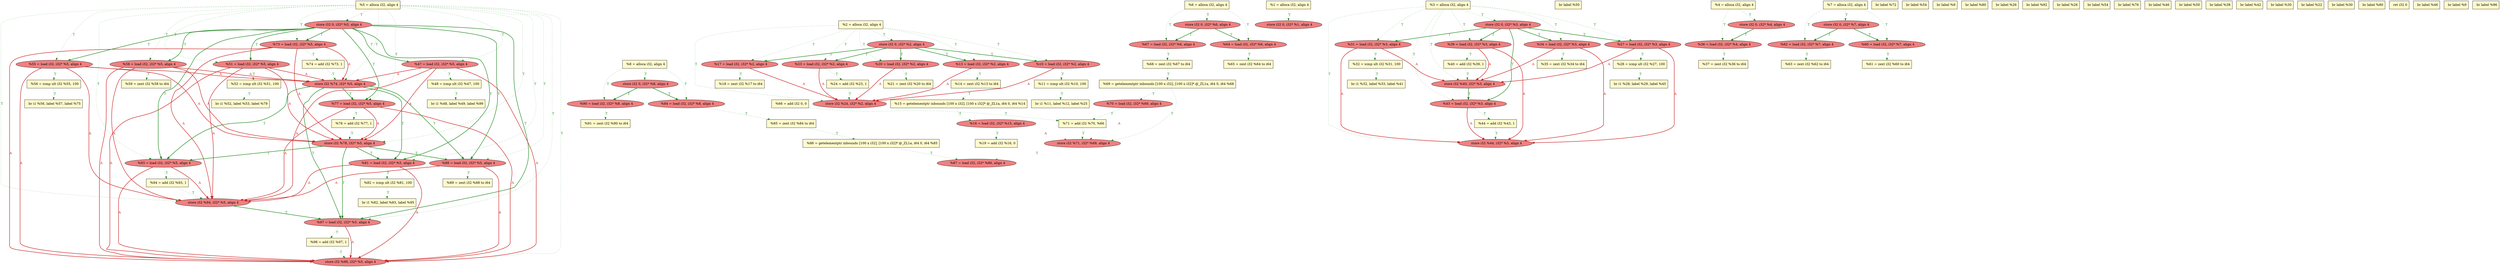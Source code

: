 digraph {

node112 [fillcolor=lightcoral,label="  %77 = load i32, i32* %5, align 4",shape=ellipse,style=filled ]
node110 [fillcolor=lemonchiffon,label="  %68 = zext i32 %67 to i64",shape=rectangle,style=filled ]
node108 [fillcolor=lightcoral,label="  store i32 0, i32* %1, align 4",shape=ellipse,style=filled ]
node107 [fillcolor=lightcoral,label="  store i32 %74, i32* %5, align 4",shape=ellipse,style=filled ]
node106 [fillcolor=lemonchiffon,label="  %44 = add i32 %43, 1",shape=rectangle,style=filled ]
node105 [fillcolor=lemonchiffon,label="  br label %50",shape=rectangle,style=filled ]
node103 [fillcolor=lemonchiffon,label="  %37 = zext i32 %36 to i64",shape=rectangle,style=filled ]
node101 [fillcolor=lemonchiffon,label="  %8 = alloca i32, align 4",shape=rectangle,style=filled ]
node100 [fillcolor=lightcoral,label="  store i32 %78, i32* %5, align 4",shape=ellipse,style=filled ]
node97 [fillcolor=lemonchiffon,label="  %2 = alloca i32, align 4",shape=rectangle,style=filled ]
node99 [fillcolor=lightcoral,label="  %39 = load i32, i32* %3, align 4",shape=ellipse,style=filled ]
node96 [fillcolor=lemonchiffon,label="  %21 = zext i32 %20 to i64",shape=rectangle,style=filled ]
node95 [fillcolor=lightcoral,label="  %62 = load i32, i32* %7, align 4",shape=ellipse,style=filled ]
node93 [fillcolor=lightcoral,label="  %70 = load i32, i32* %69, align 4",shape=ellipse,style=filled ]
node89 [fillcolor=lemonchiffon,label="  %5 = alloca i32, align 4",shape=rectangle,style=filled ]
node115 [fillcolor=lemonchiffon,label="  %24 = add i32 %23, 1",shape=rectangle,style=filled ]
node87 [fillcolor=lightcoral,label="  %67 = load i32, i32* %6, align 4",shape=ellipse,style=filled ]
node86 [fillcolor=lemonchiffon,label="  %63 = zext i32 %62 to i64",shape=rectangle,style=filled ]
node85 [fillcolor=lightcoral,label="  store i32 0, i32* %7, align 4",shape=ellipse,style=filled ]
node84 [fillcolor=lemonchiffon,label="  %4 = alloca i32, align 4",shape=rectangle,style=filled ]
node82 [fillcolor=lemonchiffon,label="  %6 = alloca i32, align 4",shape=rectangle,style=filled ]
node94 [fillcolor=lemonchiffon,label="  %3 = alloca i32, align 4",shape=rectangle,style=filled ]
node81 [fillcolor=lemonchiffon,label="  %35 = zext i32 %34 to i64",shape=rectangle,style=filled ]
node78 [fillcolor=lemonchiffon,label="  %15 = getelementptr inbounds [100 x i32], [100 x i32]* @_ZL1a, i64 0, i64 %14",shape=rectangle,style=filled ]
node34 [fillcolor=lightcoral,label="  %51 = load i32, i32* %5, align 4",shape=ellipse,style=filled ]
node10 [fillcolor=lightcoral,label="  %55 = load i32, i32* %5, align 4",shape=ellipse,style=filled ]
node46 [fillcolor=lemonchiffon,label="  %28 = icmp ult i32 %27, 100",shape=rectangle,style=filled ]
node56 [fillcolor=lemonchiffon,label="  br i1 %28, label %29, label %45",shape=rectangle,style=filled ]
node30 [fillcolor=lemonchiffon,label="  %1 = alloca i32, align 4",shape=rectangle,style=filled ]
node28 [fillcolor=lemonchiffon,label="  %32 = icmp ult i32 %31, 100",shape=rectangle,style=filled ]
node2 [fillcolor=lemonchiffon,label="  %89 = zext i32 %88 to i64",shape=rectangle,style=filled ]
node102 [fillcolor=lightcoral,label="  store i32 0, i32* %5, align 4",shape=ellipse,style=filled ]
node53 [fillcolor=lemonchiffon,label="  br label %72",shape=rectangle,style=filled ]
node22 [fillcolor=lightcoral,label="  store i32 %24, i32* %2, align 4",shape=ellipse,style=filled ]
node50 [fillcolor=lightcoral,label="  %90 = load i32, i32* %8, align 4",shape=ellipse,style=filled ]
node57 [fillcolor=lemonchiffon,label="  br label %54",shape=rectangle,style=filled ]
node35 [fillcolor=lightcoral,label="  %36 = load i32, i32* %4, align 4",shape=ellipse,style=filled ]
node73 [fillcolor=lightcoral,label="  store i32 %94, i32* %5, align 4",shape=ellipse,style=filled ]
node29 [fillcolor=lemonchiffon,label="  br label %9",shape=rectangle,style=filled ]
node20 [fillcolor=lightcoral,label="  store i32 0, i32* %6, align 4",shape=ellipse,style=filled ]
node26 [fillcolor=lightcoral,label="  store i32 0, i32* %2, align 4",shape=ellipse,style=filled ]
node4 [fillcolor=lemonchiffon,label="  %71 = add i32 %70, %66",shape=rectangle,style=filled ]
node111 [fillcolor=lemonchiffon,label="  br label %80",shape=rectangle,style=filled ]
node18 [fillcolor=lightcoral,label="  %88 = load i32, i32* %5, align 4",shape=ellipse,style=filled ]
node17 [fillcolor=lemonchiffon,label="  %48 = icmp ult i32 %47, 100",shape=rectangle,style=filled ]
node27 [fillcolor=lightcoral,label="  %64 = load i32, i32* %6, align 4",shape=ellipse,style=filled ]
node16 [fillcolor=lemonchiffon,label="  br label %26",shape=rectangle,style=filled ]
node91 [fillcolor=lightcoral,label="  %20 = load i32, i32* %2, align 4",shape=ellipse,style=filled ]
node47 [fillcolor=lemonchiffon,label="  br label %92",shape=rectangle,style=filled ]
node0 [fillcolor=lemonchiffon,label="  %66 = add i32 0, 0",shape=rectangle,style=filled ]
node64 [fillcolor=lightcoral,label="  %73 = load i32, i32* %5, align 4",shape=ellipse,style=filled ]
node49 [fillcolor=lemonchiffon,label="  br label %26",shape=rectangle,style=filled ]
node24 [fillcolor=lightcoral,label="  store i32 %40, i32* %3, align 4",shape=ellipse,style=filled ]
node15 [fillcolor=lemonchiffon,label="  %52 = icmp ult i32 %51, 100",shape=rectangle,style=filled ]
node11 [fillcolor=lemonchiffon,label="  br label %54",shape=rectangle,style=filled ]
node3 [fillcolor=lemonchiffon,label="  %65 = zext i32 %64 to i64",shape=rectangle,style=filled ]
node32 [fillcolor=lemonchiffon,label="  br label %76",shape=rectangle,style=filled ]
node68 [fillcolor=lemonchiffon,label="  br i1 %32, label %33, label %41",shape=rectangle,style=filled ]
node12 [fillcolor=lemonchiffon,label="  %61 = zext i32 %60 to i64",shape=rectangle,style=filled ]
node40 [fillcolor=lemonchiffon,label="  br label %46",shape=rectangle,style=filled ]
node41 [fillcolor=lemonchiffon,label="  br i1 %11, label %12, label %25",shape=rectangle,style=filled ]
node62 [fillcolor=lightcoral,label="  store i32 %98, i32* %5, align 4",shape=ellipse,style=filled ]
node33 [fillcolor=lemonchiffon,label="  %19 = add i32 %16, 0",shape=rectangle,style=filled ]
node5 [fillcolor=lemonchiffon,label="  br label %50",shape=rectangle,style=filled ]
node13 [fillcolor=lemonchiffon,label="  br i1 %52, label %53, label %79",shape=rectangle,style=filled ]
node76 [fillcolor=lemonchiffon,label="  %74 = add i32 %73, 1",shape=rectangle,style=filled ]
node65 [fillcolor=lemonchiffon,label="  %86 = getelementptr inbounds [100 x i32], [100 x i32]* @_ZL1a, i64 0, i64 %85",shape=rectangle,style=filled ]
node8 [fillcolor=lemonchiffon,label="  %56 = icmp ult i32 %55, 100",shape=rectangle,style=filled ]
node1 [fillcolor=lightcoral,label="  store i32 0, i32* %8, align 4",shape=ellipse,style=filled ]
node14 [fillcolor=lemonchiffon,label="  br label %38",shape=rectangle,style=filled ]
node90 [fillcolor=lightcoral,label="  %31 = load i32, i32* %3, align 4",shape=ellipse,style=filled ]
node6 [fillcolor=lightcoral,label="  %60 = load i32, i32* %7, align 4",shape=ellipse,style=filled ]
node38 [fillcolor=lightcoral,label="  %87 = load i32, i32* %86, align 4",shape=ellipse,style=filled ]
node7 [fillcolor=lemonchiffon,label="  br i1 %56, label %57, label %75",shape=rectangle,style=filled ]
node83 [fillcolor=lemonchiffon,label="  br label %42",shape=rectangle,style=filled ]
node23 [fillcolor=lightcoral,label="  store i32 %44, i32* %3, align 4",shape=ellipse,style=filled ]
node109 [fillcolor=lemonchiffon,label="  br label %30",shape=rectangle,style=filled ]
node36 [fillcolor=lemonchiffon,label="  %7 = alloca i32, align 4",shape=rectangle,style=filled ]
node52 [fillcolor=lemonchiffon,label="  %69 = getelementptr inbounds [100 x i32], [100 x i32]* @_ZL1a, i64 0, i64 %68",shape=rectangle,style=filled ]
node9 [fillcolor=lemonchiffon,label="  br i1 %48, label %49, label %99",shape=rectangle,style=filled ]
node39 [fillcolor=lightcoral,label="  %17 = load i32, i32* %2, align 4",shape=ellipse,style=filled ]
node42 [fillcolor=lightcoral,label="  store i32 0, i32* %3, align 4",shape=ellipse,style=filled ]
node31 [fillcolor=lightcoral,label="  %13 = load i32, i32* %2, align 4",shape=ellipse,style=filled ]
node45 [fillcolor=lightcoral,label="  %58 = load i32, i32* %5, align 4",shape=ellipse,style=filled ]
node43 [fillcolor=lightcoral,label="  %23 = load i32, i32* %2, align 4",shape=ellipse,style=filled ]
node104 [fillcolor=lightcoral,label="  %10 = load i32, i32* %2, align 4",shape=ellipse,style=filled ]
node92 [fillcolor=lightcoral,label="  %81 = load i32, i32* %5, align 4",shape=ellipse,style=filled ]
node72 [fillcolor=lemonchiffon,label="  br label %22",shape=rectangle,style=filled ]
node88 [fillcolor=lightcoral,label="  %34 = load i32, i32* %3, align 4",shape=ellipse,style=filled ]
node48 [fillcolor=lightcoral,label="  store i32 0, i32* %4, align 4",shape=ellipse,style=filled ]
node70 [fillcolor=lemonchiffon,label="  %85 = zext i32 %84 to i64",shape=rectangle,style=filled ]
node37 [fillcolor=lemonchiffon,label="  %11 = icmp ult i32 %10, 100",shape=rectangle,style=filled ]
node51 [fillcolor=lemonchiffon,label="  %18 = zext i32 %17 to i64",shape=rectangle,style=filled ]
node79 [fillcolor=lightcoral,label="  %27 = load i32, i32* %3, align 4",shape=ellipse,style=filled ]
node54 [fillcolor=lightcoral,label="  store i32 %71, i32* %69, align 4",shape=ellipse,style=filled ]
node114 [fillcolor=lemonchiffon,label="  br label %30",shape=rectangle,style=filled ]
node55 [fillcolor=lemonchiffon,label="  br label %80",shape=rectangle,style=filled ]
node58 [fillcolor=lightcoral,label="  %93 = load i32, i32* %5, align 4",shape=ellipse,style=filled ]
node59 [fillcolor=lightcoral,label="  %16 = load i32, i32* %15, align 4",shape=ellipse,style=filled ]
node60 [fillcolor=lemonchiffon,label="  %59 = zext i32 %58 to i64",shape=rectangle,style=filled ]
node19 [fillcolor=lightcoral,label="  %47 = load i32, i32* %5, align 4",shape=ellipse,style=filled ]
node63 [fillcolor=lemonchiffon,label="  ret i32 0",shape=rectangle,style=filled ]
node44 [fillcolor=lightcoral,label="  %84 = load i32, i32* %8, align 4",shape=ellipse,style=filled ]
node66 [fillcolor=lemonchiffon,label="  %82 = icmp ult i32 %81, 100",shape=rectangle,style=filled ]
node80 [fillcolor=lemonchiffon,label="  %91 = zext i32 %90 to i64",shape=rectangle,style=filled ]
node67 [fillcolor=lemonchiffon,label="  %94 = add i32 %93, 1",shape=rectangle,style=filled ]
node25 [fillcolor=lemonchiffon,label="  %40 = add i32 %39, 1",shape=rectangle,style=filled ]
node21 [fillcolor=lemonchiffon,label="  br label %46",shape=rectangle,style=filled ]
node69 [fillcolor=lightcoral,label="  %43 = load i32, i32* %3, align 4",shape=ellipse,style=filled ]
node98 [fillcolor=lemonchiffon,label="  br label %9",shape=rectangle,style=filled ]
node71 [fillcolor=lemonchiffon,label="  %78 = add i32 %77, 1",shape=rectangle,style=filled ]
node113 [fillcolor=lemonchiffon,label="  %14 = zext i32 %13 to i64",shape=rectangle,style=filled ]
node61 [fillcolor=lemonchiffon,label="  %98 = add i32 %97, 1",shape=rectangle,style=filled ]
node74 [fillcolor=lemonchiffon,label="  br i1 %82, label %83, label %95",shape=rectangle,style=filled ]
node75 [fillcolor=lemonchiffon,label="  br label %96",shape=rectangle,style=filled ]
node77 [fillcolor=lightcoral,label="  %97 = load i32, i32* %5, align 4",shape=ellipse,style=filled ]

node10->node107 [style=solid,color=firebrick3,label="A",penwidth=2.0,fontcolor=firebrick3 ]
node64->node107 [style=solid,color=firebrick3,label="A",penwidth=2.0,fontcolor=firebrick3 ]
node58->node73 [style=solid,color=firebrick3,label="A",penwidth=2.0,fontcolor=firebrick3 ]
node85->node95 [style=solid,color=forestgreen,label="T",penwidth=2.0,fontcolor=forestgreen ]
node102->node34 [style=solid,color=forestgreen,label="T",penwidth=2.0,fontcolor=forestgreen ]
node19->node73 [style=solid,color=firebrick3,label="A",penwidth=2.0,fontcolor=firebrick3 ]
node10->node100 [style=solid,color=firebrick3,label="A",penwidth=2.0,fontcolor=firebrick3 ]
node107->node58 [style=solid,color=forestgreen,label="T",penwidth=2.0,fontcolor=forestgreen ]
node20->node87 [style=solid,color=forestgreen,label="T",penwidth=2.0,fontcolor=forestgreen ]
node100->node58 [style=solid,color=forestgreen,label="T",penwidth=2.0,fontcolor=forestgreen ]
node89->node112 [style=dotted,color=forestgreen,label="T",penwidth=1.0,fontcolor=forestgreen ]
node112->node73 [style=solid,color=firebrick3,label="A",penwidth=2.0,fontcolor=firebrick3 ]
node89->node18 [style=dotted,color=forestgreen,label="T",penwidth=1.0,fontcolor=forestgreen ]
node34->node73 [style=solid,color=firebrick3,label="A",penwidth=2.0,fontcolor=firebrick3 ]
node89->node102 [style=dotted,color=forestgreen,label="T",penwidth=1.0,fontcolor=forestgreen ]
node61->node62 [style=dotted,color=forestgreen,label="T",penwidth=1.0,fontcolor=forestgreen ]
node48->node35 [style=solid,color=forestgreen,label="T",penwidth=2.0,fontcolor=forestgreen ]
node88->node24 [style=solid,color=firebrick3,label="A",penwidth=2.0,fontcolor=firebrick3 ]
node26->node104 [style=solid,color=forestgreen,label="T",penwidth=2.0,fontcolor=forestgreen ]
node1->node50 [style=solid,color=forestgreen,label="T",penwidth=2.0,fontcolor=forestgreen ]
node102->node10 [style=solid,color=forestgreen,label="T",penwidth=2.0,fontcolor=forestgreen ]
node90->node24 [style=solid,color=firebrick3,label="A",penwidth=2.0,fontcolor=firebrick3 ]
node102->node45 [style=solid,color=forestgreen,label="T",penwidth=2.0,fontcolor=forestgreen ]
node97->node104 [style=dotted,color=forestgreen,label="T",penwidth=1.0,fontcolor=forestgreen ]
node39->node22 [style=solid,color=firebrick3,label="A",penwidth=2.0,fontcolor=firebrick3 ]
node42->node90 [style=solid,color=forestgreen,label="T",penwidth=2.0,fontcolor=forestgreen ]
node58->node62 [style=solid,color=firebrick3,label="A",penwidth=2.0,fontcolor=firebrick3 ]
node18->node73 [style=solid,color=firebrick3,label="A",penwidth=2.0,fontcolor=firebrick3 ]
node6->node12 [style=dotted,color=forestgreen,label="T",penwidth=1.0,fontcolor=forestgreen ]
node45->node73 [style=solid,color=firebrick3,label="A",penwidth=2.0,fontcolor=firebrick3 ]
node104->node37 [style=dotted,color=forestgreen,label="T",penwidth=1.0,fontcolor=forestgreen ]
node102->node64 [style=solid,color=forestgreen,label="T",penwidth=2.0,fontcolor=forestgreen ]
node30->node108 [style=dotted,color=forestgreen,label="T",penwidth=1.0,fontcolor=forestgreen ]
node24->node69 [style=solid,color=forestgreen,label="T",penwidth=2.0,fontcolor=forestgreen ]
node10->node8 [style=dotted,color=forestgreen,label="T",penwidth=1.0,fontcolor=forestgreen ]
node18->node2 [style=dotted,color=forestgreen,label="T",penwidth=1.0,fontcolor=forestgreen ]
node19->node62 [style=solid,color=firebrick3,label="A",penwidth=2.0,fontcolor=firebrick3 ]
node94->node99 [style=dotted,color=forestgreen,label="T",penwidth=1.0,fontcolor=forestgreen ]
node67->node73 [style=dotted,color=forestgreen,label="T",penwidth=1.0,fontcolor=forestgreen ]
node59->node33 [style=dotted,color=forestgreen,label="T",penwidth=1.0,fontcolor=forestgreen ]
node26->node39 [style=solid,color=forestgreen,label="T",penwidth=2.0,fontcolor=forestgreen ]
node101->node1 [style=dotted,color=forestgreen,label="T",penwidth=1.0,fontcolor=forestgreen ]
node36->node85 [style=dotted,color=forestgreen,label="T",penwidth=1.0,fontcolor=forestgreen ]
node0->node4 [style=dotted,color=forestgreen,label="T",penwidth=1.0,fontcolor=forestgreen ]
node52->node93 [style=dotted,color=forestgreen,label="T",penwidth=1.0,fontcolor=forestgreen ]
node44->node70 [style=dotted,color=forestgreen,label="T",penwidth=1.0,fontcolor=forestgreen ]
node64->node73 [style=solid,color=firebrick3,label="A",penwidth=2.0,fontcolor=firebrick3 ]
node89->node100 [style=dotted,color=forestgreen,label="T",penwidth=1.0,fontcolor=forestgreen ]
node107->node112 [style=solid,color=forestgreen,label="T",penwidth=2.0,fontcolor=forestgreen ]
node70->node65 [style=dotted,color=forestgreen,label="T",penwidth=1.0,fontcolor=forestgreen ]
node112->node71 [style=dotted,color=forestgreen,label="T",penwidth=1.0,fontcolor=forestgreen ]
node89->node10 [style=dotted,color=forestgreen,label="T",penwidth=1.0,fontcolor=forestgreen ]
node89->node107 [style=dotted,color=forestgreen,label="T",penwidth=1.0,fontcolor=forestgreen ]
node19->node100 [style=solid,color=firebrick3,label="A",penwidth=2.0,fontcolor=firebrick3 ]
node89->node19 [style=dotted,color=forestgreen,label="T",penwidth=1.0,fontcolor=forestgreen ]
node43->node115 [style=dotted,color=forestgreen,label="T",penwidth=1.0,fontcolor=forestgreen ]
node82->node27 [style=dotted,color=forestgreen,label="T",penwidth=1.0,fontcolor=forestgreen ]
node115->node22 [style=dotted,color=forestgreen,label="T",penwidth=1.0,fontcolor=forestgreen ]
node79->node46 [style=dotted,color=forestgreen,label="T",penwidth=1.0,fontcolor=forestgreen ]
node42->node79 [style=solid,color=forestgreen,label="T",penwidth=2.0,fontcolor=forestgreen ]
node46->node56 [style=dotted,color=forestgreen,label="T",penwidth=1.0,fontcolor=forestgreen ]
node89->node58 [style=dotted,color=forestgreen,label="T",penwidth=1.0,fontcolor=forestgreen ]
node92->node73 [style=solid,color=firebrick3,label="A",penwidth=2.0,fontcolor=firebrick3 ]
node36->node6 [style=dotted,color=forestgreen,label="T",penwidth=1.0,fontcolor=forestgreen ]
node45->node62 [style=solid,color=firebrick3,label="A",penwidth=2.0,fontcolor=firebrick3 ]
node97->node26 [style=dotted,color=forestgreen,label="T",penwidth=1.0,fontcolor=forestgreen ]
node102->node18 [style=solid,color=forestgreen,label="T",penwidth=2.0,fontcolor=forestgreen ]
node88->node23 [style=solid,color=firebrick3,label="A",penwidth=2.0,fontcolor=firebrick3 ]
node20->node27 [style=solid,color=forestgreen,label="T",penwidth=2.0,fontcolor=forestgreen ]
node99->node24 [style=solid,color=firebrick3,label="A",penwidth=2.0,fontcolor=firebrick3 ]
node91->node96 [style=dotted,color=forestgreen,label="T",penwidth=1.0,fontcolor=forestgreen ]
node112->node100 [style=solid,color=firebrick3,label="A",penwidth=2.0,fontcolor=firebrick3 ]
node15->node13 [style=dotted,color=forestgreen,label="T",penwidth=1.0,fontcolor=forestgreen ]
node89->node64 [style=dotted,color=forestgreen,label="T",penwidth=1.0,fontcolor=forestgreen ]
node36->node95 [style=dotted,color=forestgreen,label="T",penwidth=1.0,fontcolor=forestgreen ]
node93->node54 [style=solid,color=firebrick3,label="A",penwidth=0.0,fontcolor=firebrick3 ]
node101->node44 [style=dotted,color=forestgreen,label="T",penwidth=1.0,fontcolor=forestgreen ]
node42->node88 [style=solid,color=forestgreen,label="T",penwidth=2.0,fontcolor=forestgreen ]
node97->node43 [style=dotted,color=forestgreen,label="T",penwidth=1.0,fontcolor=forestgreen ]
node34->node100 [style=solid,color=firebrick3,label="A",penwidth=2.0,fontcolor=firebrick3 ]
node64->node62 [style=solid,color=firebrick3,label="A",penwidth=2.0,fontcolor=firebrick3 ]
node43->node22 [style=solid,color=firebrick3,label="A",penwidth=2.0,fontcolor=firebrick3 ]
node10->node62 [style=solid,color=firebrick3,label="A",penwidth=2.0,fontcolor=firebrick3 ]
node26->node91 [style=solid,color=forestgreen,label="T",penwidth=2.0,fontcolor=forestgreen ]
node45->node60 [style=dotted,color=forestgreen,label="T",penwidth=1.0,fontcolor=forestgreen ]
node4->node54 [style=dotted,color=forestgreen,label="T",penwidth=1.0,fontcolor=forestgreen ]
node79->node24 [style=solid,color=firebrick3,label="A",penwidth=2.0,fontcolor=firebrick3 ]
node89->node73 [style=dotted,color=forestgreen,label="T",penwidth=1.0,fontcolor=forestgreen ]
node19->node17 [style=dotted,color=forestgreen,label="T",penwidth=1.0,fontcolor=forestgreen ]
node113->node78 [style=dotted,color=forestgreen,label="T",penwidth=1.0,fontcolor=forestgreen ]
node78->node59 [style=dotted,color=forestgreen,label="T",penwidth=1.0,fontcolor=forestgreen ]
node52->node54 [style=dotted,color=forestgreen,label="T",penwidth=1.0,fontcolor=forestgreen ]
node82->node87 [style=dotted,color=forestgreen,label="T",penwidth=1.0,fontcolor=forestgreen ]
node112->node62 [style=solid,color=firebrick3,label="A",penwidth=2.0,fontcolor=firebrick3 ]
node85->node6 [style=solid,color=forestgreen,label="T",penwidth=2.0,fontcolor=forestgreen ]
node89->node45 [style=dotted,color=forestgreen,label="T",penwidth=1.0,fontcolor=forestgreen ]
node94->node79 [style=dotted,color=forestgreen,label="T",penwidth=1.0,fontcolor=forestgreen ]
node45->node100 [style=solid,color=firebrick3,label="A",penwidth=2.0,fontcolor=firebrick3 ]
node66->node74 [style=dotted,color=forestgreen,label="T",penwidth=1.0,fontcolor=forestgreen ]
node58->node67 [style=dotted,color=forestgreen,label="T",penwidth=1.0,fontcolor=forestgreen ]
node64->node76 [style=dotted,color=forestgreen,label="T",penwidth=1.0,fontcolor=forestgreen ]
node82->node20 [style=dotted,color=forestgreen,label="T",penwidth=1.0,fontcolor=forestgreen ]
node101->node50 [style=dotted,color=forestgreen,label="T",penwidth=1.0,fontcolor=forestgreen ]
node34->node15 [style=dotted,color=forestgreen,label="T",penwidth=1.0,fontcolor=forestgreen ]
node28->node68 [style=dotted,color=forestgreen,label="T",penwidth=1.0,fontcolor=forestgreen ]
node77->node62 [style=solid,color=firebrick3,label="A",penwidth=2.0,fontcolor=firebrick3 ]
node102->node112 [style=solid,color=forestgreen,label="T",penwidth=2.0,fontcolor=forestgreen ]
node31->node113 [style=dotted,color=forestgreen,label="T",penwidth=1.0,fontcolor=forestgreen ]
node102->node58 [style=solid,color=forestgreen,label="T",penwidth=2.0,fontcolor=forestgreen ]
node94->node69 [style=dotted,color=forestgreen,label="T",penwidth=1.0,fontcolor=forestgreen ]
node77->node61 [style=dotted,color=forestgreen,label="T",penwidth=1.0,fontcolor=forestgreen ]
node34->node62 [style=solid,color=firebrick3,label="A",penwidth=2.0,fontcolor=firebrick3 ]
node26->node43 [style=solid,color=forestgreen,label="T",penwidth=2.0,fontcolor=forestgreen ]
node35->node103 [style=dotted,color=forestgreen,label="T",penwidth=1.0,fontcolor=forestgreen ]
node94->node90 [style=dotted,color=forestgreen,label="T",penwidth=1.0,fontcolor=forestgreen ]
node65->node38 [style=dotted,color=forestgreen,label="T",penwidth=1.0,fontcolor=forestgreen ]
node97->node91 [style=dotted,color=forestgreen,label="T",penwidth=1.0,fontcolor=forestgreen ]
node71->node100 [style=dotted,color=forestgreen,label="T",penwidth=1.0,fontcolor=forestgreen ]
node94->node42 [style=dotted,color=forestgreen,label="T",penwidth=1.0,fontcolor=forestgreen ]
node79->node23 [style=solid,color=firebrick3,label="A",penwidth=2.0,fontcolor=firebrick3 ]
node97->node39 [style=dotted,color=forestgreen,label="T",penwidth=1.0,fontcolor=forestgreen ]
node89->node62 [style=dotted,color=forestgreen,label="T",penwidth=1.0,fontcolor=forestgreen ]
node90->node23 [style=solid,color=firebrick3,label="A",penwidth=2.0,fontcolor=firebrick3 ]
node76->node107 [style=dotted,color=forestgreen,label="T",penwidth=1.0,fontcolor=forestgreen ]
node59->node54 [style=solid,color=firebrick3,label="A",penwidth=0.0,fontcolor=firebrick3 ]
node89->node77 [style=dotted,color=forestgreen,label="T",penwidth=1.0,fontcolor=forestgreen ]
node90->node28 [style=dotted,color=forestgreen,label="T",penwidth=1.0,fontcolor=forestgreen ]
node89->node34 [style=dotted,color=forestgreen,label="T",penwidth=1.0,fontcolor=forestgreen ]
node104->node22 [style=solid,color=firebrick3,label="A",penwidth=2.0,fontcolor=firebrick3 ]
node84->node48 [style=dotted,color=forestgreen,label="T",penwidth=1.0,fontcolor=forestgreen ]
node97->node22 [style=dotted,color=forestgreen,label="T",penwidth=1.0,fontcolor=forestgreen ]
node64->node100 [style=solid,color=firebrick3,label="A",penwidth=2.0,fontcolor=firebrick3 ]
node84->node35 [style=dotted,color=forestgreen,label="T",penwidth=1.0,fontcolor=forestgreen ]
node10->node73 [style=solid,color=firebrick3,label="A",penwidth=2.0,fontcolor=firebrick3 ]
node107->node92 [style=solid,color=forestgreen,label="T",penwidth=2.0,fontcolor=forestgreen ]
node93->node4 [style=dotted,color=forestgreen,label="T",penwidth=1.0,fontcolor=forestgreen ]
node94->node24 [style=dotted,color=forestgreen,label="T",penwidth=1.0,fontcolor=forestgreen ]
node42->node69 [style=solid,color=forestgreen,label="T",penwidth=2.0,fontcolor=forestgreen ]
node69->node23 [style=solid,color=firebrick3,label="A",penwidth=2.0,fontcolor=firebrick3 ]
node94->node88 [style=dotted,color=forestgreen,label="T",penwidth=1.0,fontcolor=forestgreen ]
node50->node80 [style=dotted,color=forestgreen,label="T",penwidth=1.0,fontcolor=forestgreen ]
node99->node25 [style=dotted,color=forestgreen,label="T",penwidth=1.0,fontcolor=forestgreen ]
node97->node31 [style=dotted,color=forestgreen,label="T",penwidth=1.0,fontcolor=forestgreen ]
node99->node23 [style=solid,color=firebrick3,label="A",penwidth=2.0,fontcolor=firebrick3 ]
node26->node31 [style=solid,color=forestgreen,label="T",penwidth=2.0,fontcolor=forestgreen ]
node39->node51 [style=dotted,color=forestgreen,label="T",penwidth=1.0,fontcolor=forestgreen ]
node92->node62 [style=solid,color=firebrick3,label="A",penwidth=2.0,fontcolor=firebrick3 ]
node107->node77 [style=solid,color=forestgreen,label="T",penwidth=2.0,fontcolor=forestgreen ]
node34->node107 [style=solid,color=firebrick3,label="A",penwidth=2.0,fontcolor=firebrick3 ]
node25->node24 [style=dotted,color=forestgreen,label="T",penwidth=1.0,fontcolor=forestgreen ]
node1->node44 [style=solid,color=forestgreen,label="T",penwidth=2.0,fontcolor=forestgreen ]
node42->node99 [style=solid,color=forestgreen,label="T",penwidth=2.0,fontcolor=forestgreen ]
node17->node9 [style=dotted,color=forestgreen,label="T",penwidth=1.0,fontcolor=forestgreen ]
node69->node106 [style=dotted,color=forestgreen,label="T",penwidth=1.0,fontcolor=forestgreen ]
node92->node66 [style=dotted,color=forestgreen,label="T",penwidth=1.0,fontcolor=forestgreen ]
node88->node81 [style=dotted,color=forestgreen,label="T",penwidth=1.0,fontcolor=forestgreen ]
node45->node107 [style=solid,color=firebrick3,label="A",penwidth=2.0,fontcolor=firebrick3 ]
node73->node77 [style=solid,color=forestgreen,label="T",penwidth=2.0,fontcolor=forestgreen ]
node87->node110 [style=dotted,color=forestgreen,label="T",penwidth=1.0,fontcolor=forestgreen ]
node27->node3 [style=dotted,color=forestgreen,label="T",penwidth=1.0,fontcolor=forestgreen ]
node95->node86 [style=dotted,color=forestgreen,label="T",penwidth=1.0,fontcolor=forestgreen ]
node110->node52 [style=dotted,color=forestgreen,label="T",penwidth=1.0,fontcolor=forestgreen ]
node102->node19 [style=solid,color=forestgreen,label="T",penwidth=2.0,fontcolor=forestgreen ]
node19->node107 [style=solid,color=firebrick3,label="A",penwidth=2.0,fontcolor=firebrick3 ]
node54->node38 [style=solid,color=forestgreen,label="T",penwidth=0.0,fontcolor=forestgreen ]
node18->node62 [style=solid,color=firebrick3,label="A",penwidth=2.0,fontcolor=firebrick3 ]
node94->node23 [style=dotted,color=forestgreen,label="T",penwidth=1.0,fontcolor=forestgreen ]
node100->node92 [style=solid,color=forestgreen,label="T",penwidth=2.0,fontcolor=forestgreen ]
node31->node22 [style=solid,color=firebrick3,label="A",penwidth=2.0,fontcolor=firebrick3 ]
node102->node92 [style=solid,color=forestgreen,label="T",penwidth=2.0,fontcolor=forestgreen ]
node102->node77 [style=solid,color=forestgreen,label="T",penwidth=2.0,fontcolor=forestgreen ]
node100->node77 [style=solid,color=forestgreen,label="T",penwidth=2.0,fontcolor=forestgreen ]
node107->node18 [style=solid,color=forestgreen,label="T",penwidth=2.0,fontcolor=forestgreen ]
node91->node22 [style=solid,color=firebrick3,label="A",penwidth=2.0,fontcolor=firebrick3 ]
node8->node7 [style=dotted,color=forestgreen,label="T",penwidth=1.0,fontcolor=forestgreen ]
node89->node92 [style=dotted,color=forestgreen,label="T",penwidth=1.0,fontcolor=forestgreen ]
node100->node18 [style=solid,color=forestgreen,label="T",penwidth=2.0,fontcolor=forestgreen ]
node106->node23 [style=dotted,color=forestgreen,label="T",penwidth=1.0,fontcolor=forestgreen ]
node37->node41 [style=dotted,color=forestgreen,label="T",penwidth=1.0,fontcolor=forestgreen ]

}